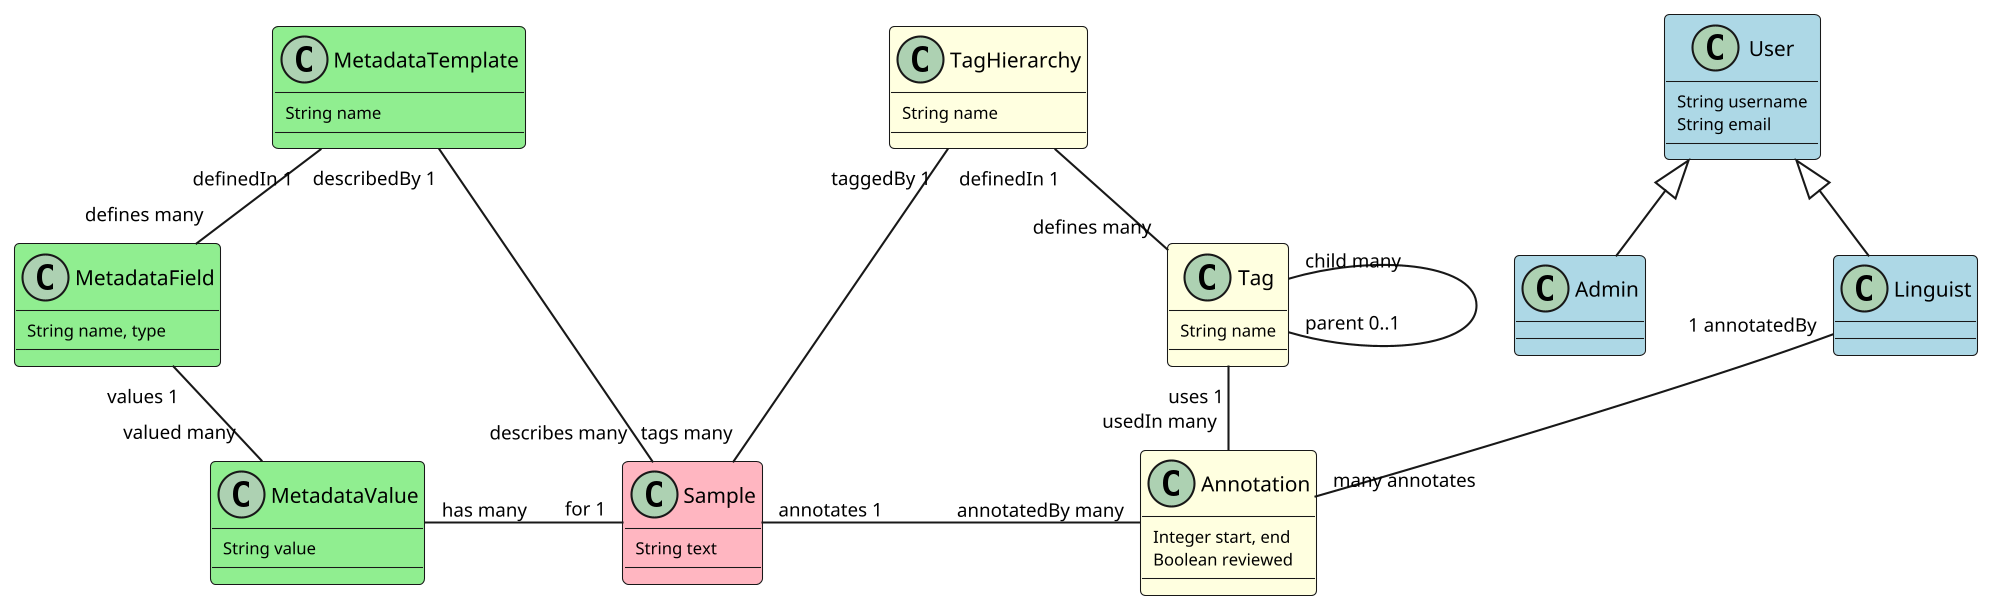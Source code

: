 @startuml

skinparam dpi 200
skinparam classAttributeFontSize 8
skinparam classArrowFontSize 9
skinparam classFontSize 10
skinparam nodesep 90
skinparam ranksep 40
hide stereotype
skinparam class {
	BackgroundColor White
	BackgroundColor<<Sample>> LightPink
	BackgroundColor<<User>> LightBlue
	BackgroundColor<<Metadata>> LightGreen
	BackgroundColor<<Annotation>> LightYellow
}

class MetadataTemplate <<Metadata>> {
    String name
}

class MetadataField <<Metadata>> {
    String name, type
}
MetadataTemplate "definedIn 1" -- "defines many" MetadataField
MetadataTemplate "describedBy 1" -- "describes many" Sample

class MetadataValue <<Metadata>> {
    String value
}
MetadataValue "valued many" -up- "values 1" MetadataField
MetadataValue "has many" -right- "for 1" Sample

class Sample <<Sample>> {
    String text
}

class TagHierarchy <<Annotation>> {
    String name
}
TagHierarchy "taggedBy 1" -- "tags many" Sample

class Tag <<Annotation>> {
    String name
}
Tag "defines many" -up- "definedIn 1" TagHierarchy
Tag "child many" -- "parent 0..1" Tag
Tag "uses 1" -- "usedIn many" Annotation

class Annotation <<Annotation>> {
    Integer start, end
    Boolean reviewed
}
Annotation "annotatedBy many" -left- "annotates 1" Sample

class User <<User>> {
    String username
    String email
}

class Linguist <<User>> extends User {
}
Linguist "1 annotatedBy" -- "many annotates" Annotation

class Admin <<User>> extends User {
}

@enduml